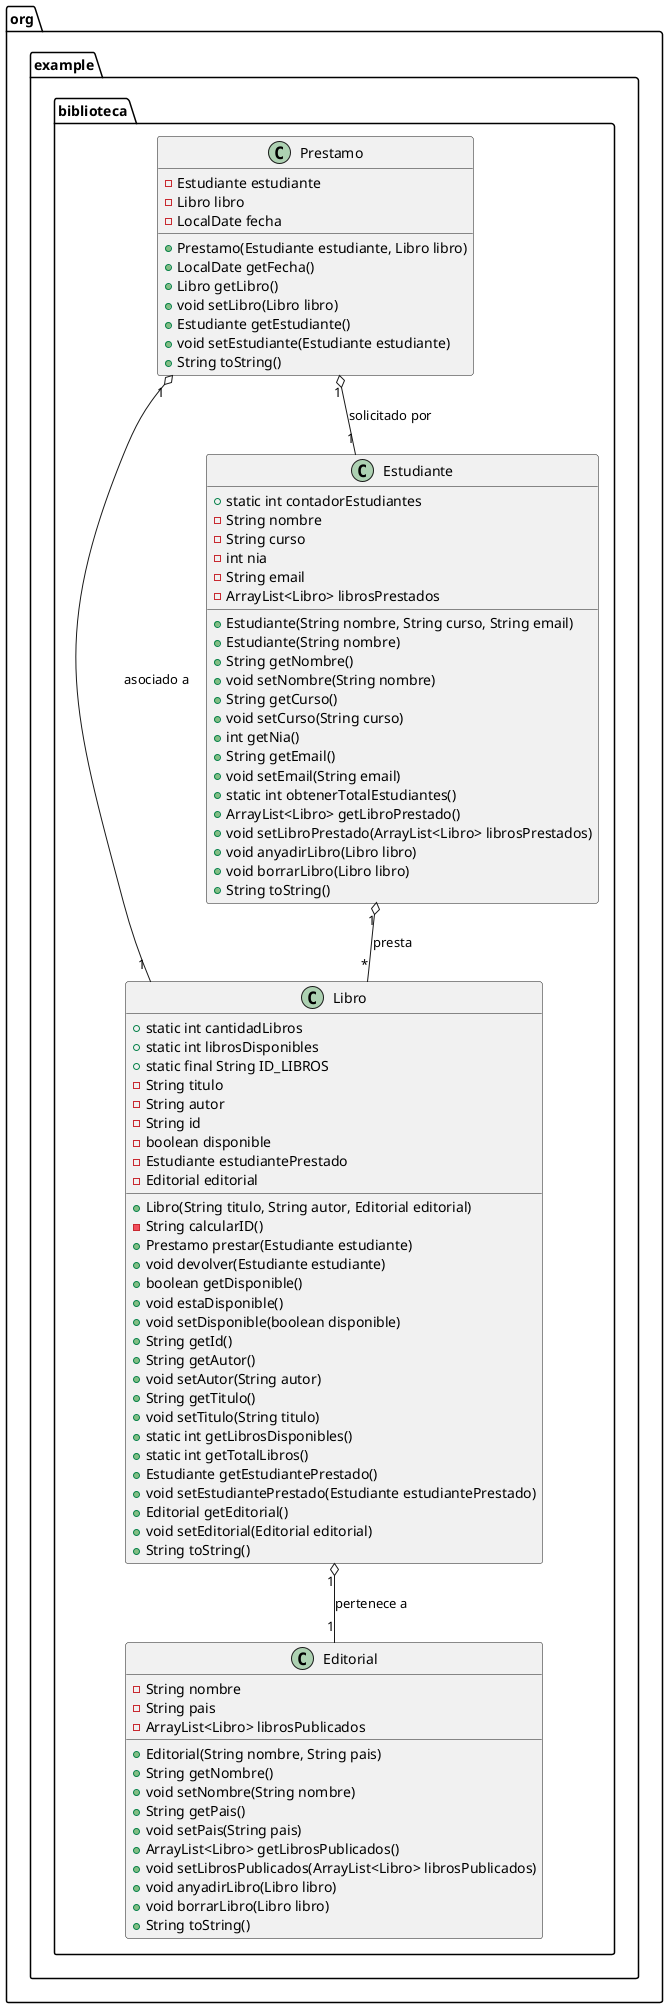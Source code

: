 @startuml

package "org.example.biblioteca" {
    class Editorial {
        - String nombre
        - String pais
        - ArrayList<Libro> librosPublicados

        + Editorial(String nombre, String pais)
        + String getNombre()
        + void setNombre(String nombre)
        + String getPais()
        + void setPais(String pais)
        + ArrayList<Libro> getLibrosPublicados()
        + void setLibrosPublicados(ArrayList<Libro> librosPublicados)
        + void anyadirLibro(Libro libro)
        + void borrarLibro(Libro libro)
        + String toString()
    }

    class Libro {
        + static int cantidadLibros
        + static int librosDisponibles
        + static final String ID_LIBROS
        - String titulo
        - String autor
        - String id
        - boolean disponible
        - Estudiante estudiantePrestado
        - Editorial editorial

        + Libro(String titulo, String autor, Editorial editorial)
        - String calcularID()
        + Prestamo prestar(Estudiante estudiante)
        + void devolver(Estudiante estudiante)
        + boolean getDisponible()
        + void estaDisponible()
        + void setDisponible(boolean disponible)
        + String getId()
        + String getAutor()
        + void setAutor(String autor)
        + String getTitulo()
        + void setTitulo(String titulo)
        + static int getLibrosDisponibles()
        + static int getTotalLibros()
        + Estudiante getEstudiantePrestado()
        + void setEstudiantePrestado(Estudiante estudiantePrestado)
        + Editorial getEditorial()
        + void setEditorial(Editorial editorial)
        + String toString()
    }

    class Estudiante {
        + static int contadorEstudiantes
        - String nombre
        - String curso
        - int nia
        - String email
        - ArrayList<Libro> librosPrestados

        + Estudiante(String nombre, String curso, String email)
        + Estudiante(String nombre)
        + String getNombre()
        + void setNombre(String nombre)
        + String getCurso()
        + void setCurso(String curso)
        + int getNia()
        + String getEmail()
        + void setEmail(String email)
        + static int obtenerTotalEstudiantes()
        + ArrayList<Libro> getLibroPrestado()
        + void setLibroPrestado(ArrayList<Libro> librosPrestados)
        + void anyadirLibro(Libro libro)
        + void borrarLibro(Libro libro)
        + String toString()
    }

    class Prestamo {
        - Estudiante estudiante
        - Libro libro
        - LocalDate fecha

        + Prestamo(Estudiante estudiante, Libro libro)
        + LocalDate getFecha()
        + Libro getLibro()
        + void setLibro(Libro libro)
        + Estudiante getEstudiante()
        + void setEstudiante(Estudiante estudiante)
        + String toString()
    }

    Estudiante "1" o-- "*" Libro : presta
    Libro "1" o-- "1" Editorial : pertenece a
    Prestamo "1" o-- "1" Libro : asociado a
    Prestamo "1" o-- "1" Estudiante : solicitado por
}

@enduml
